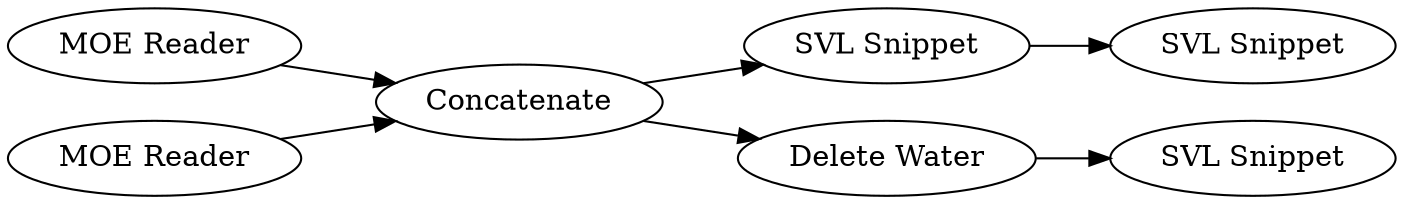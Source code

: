 digraph {
	9 -> 3
	8 -> 9
	9 -> 4
	3 -> 5
	4 -> 6
	7 -> 9
	5 [label="SVL Snippet"]
	7 [label="MOE Reader"]
	9 [label=Concatenate]
	4 [label="Delete Water"]
	6 [label="SVL Snippet"]
	8 [label="MOE Reader"]
	3 [label="SVL Snippet"]
	rankdir=LR
}
